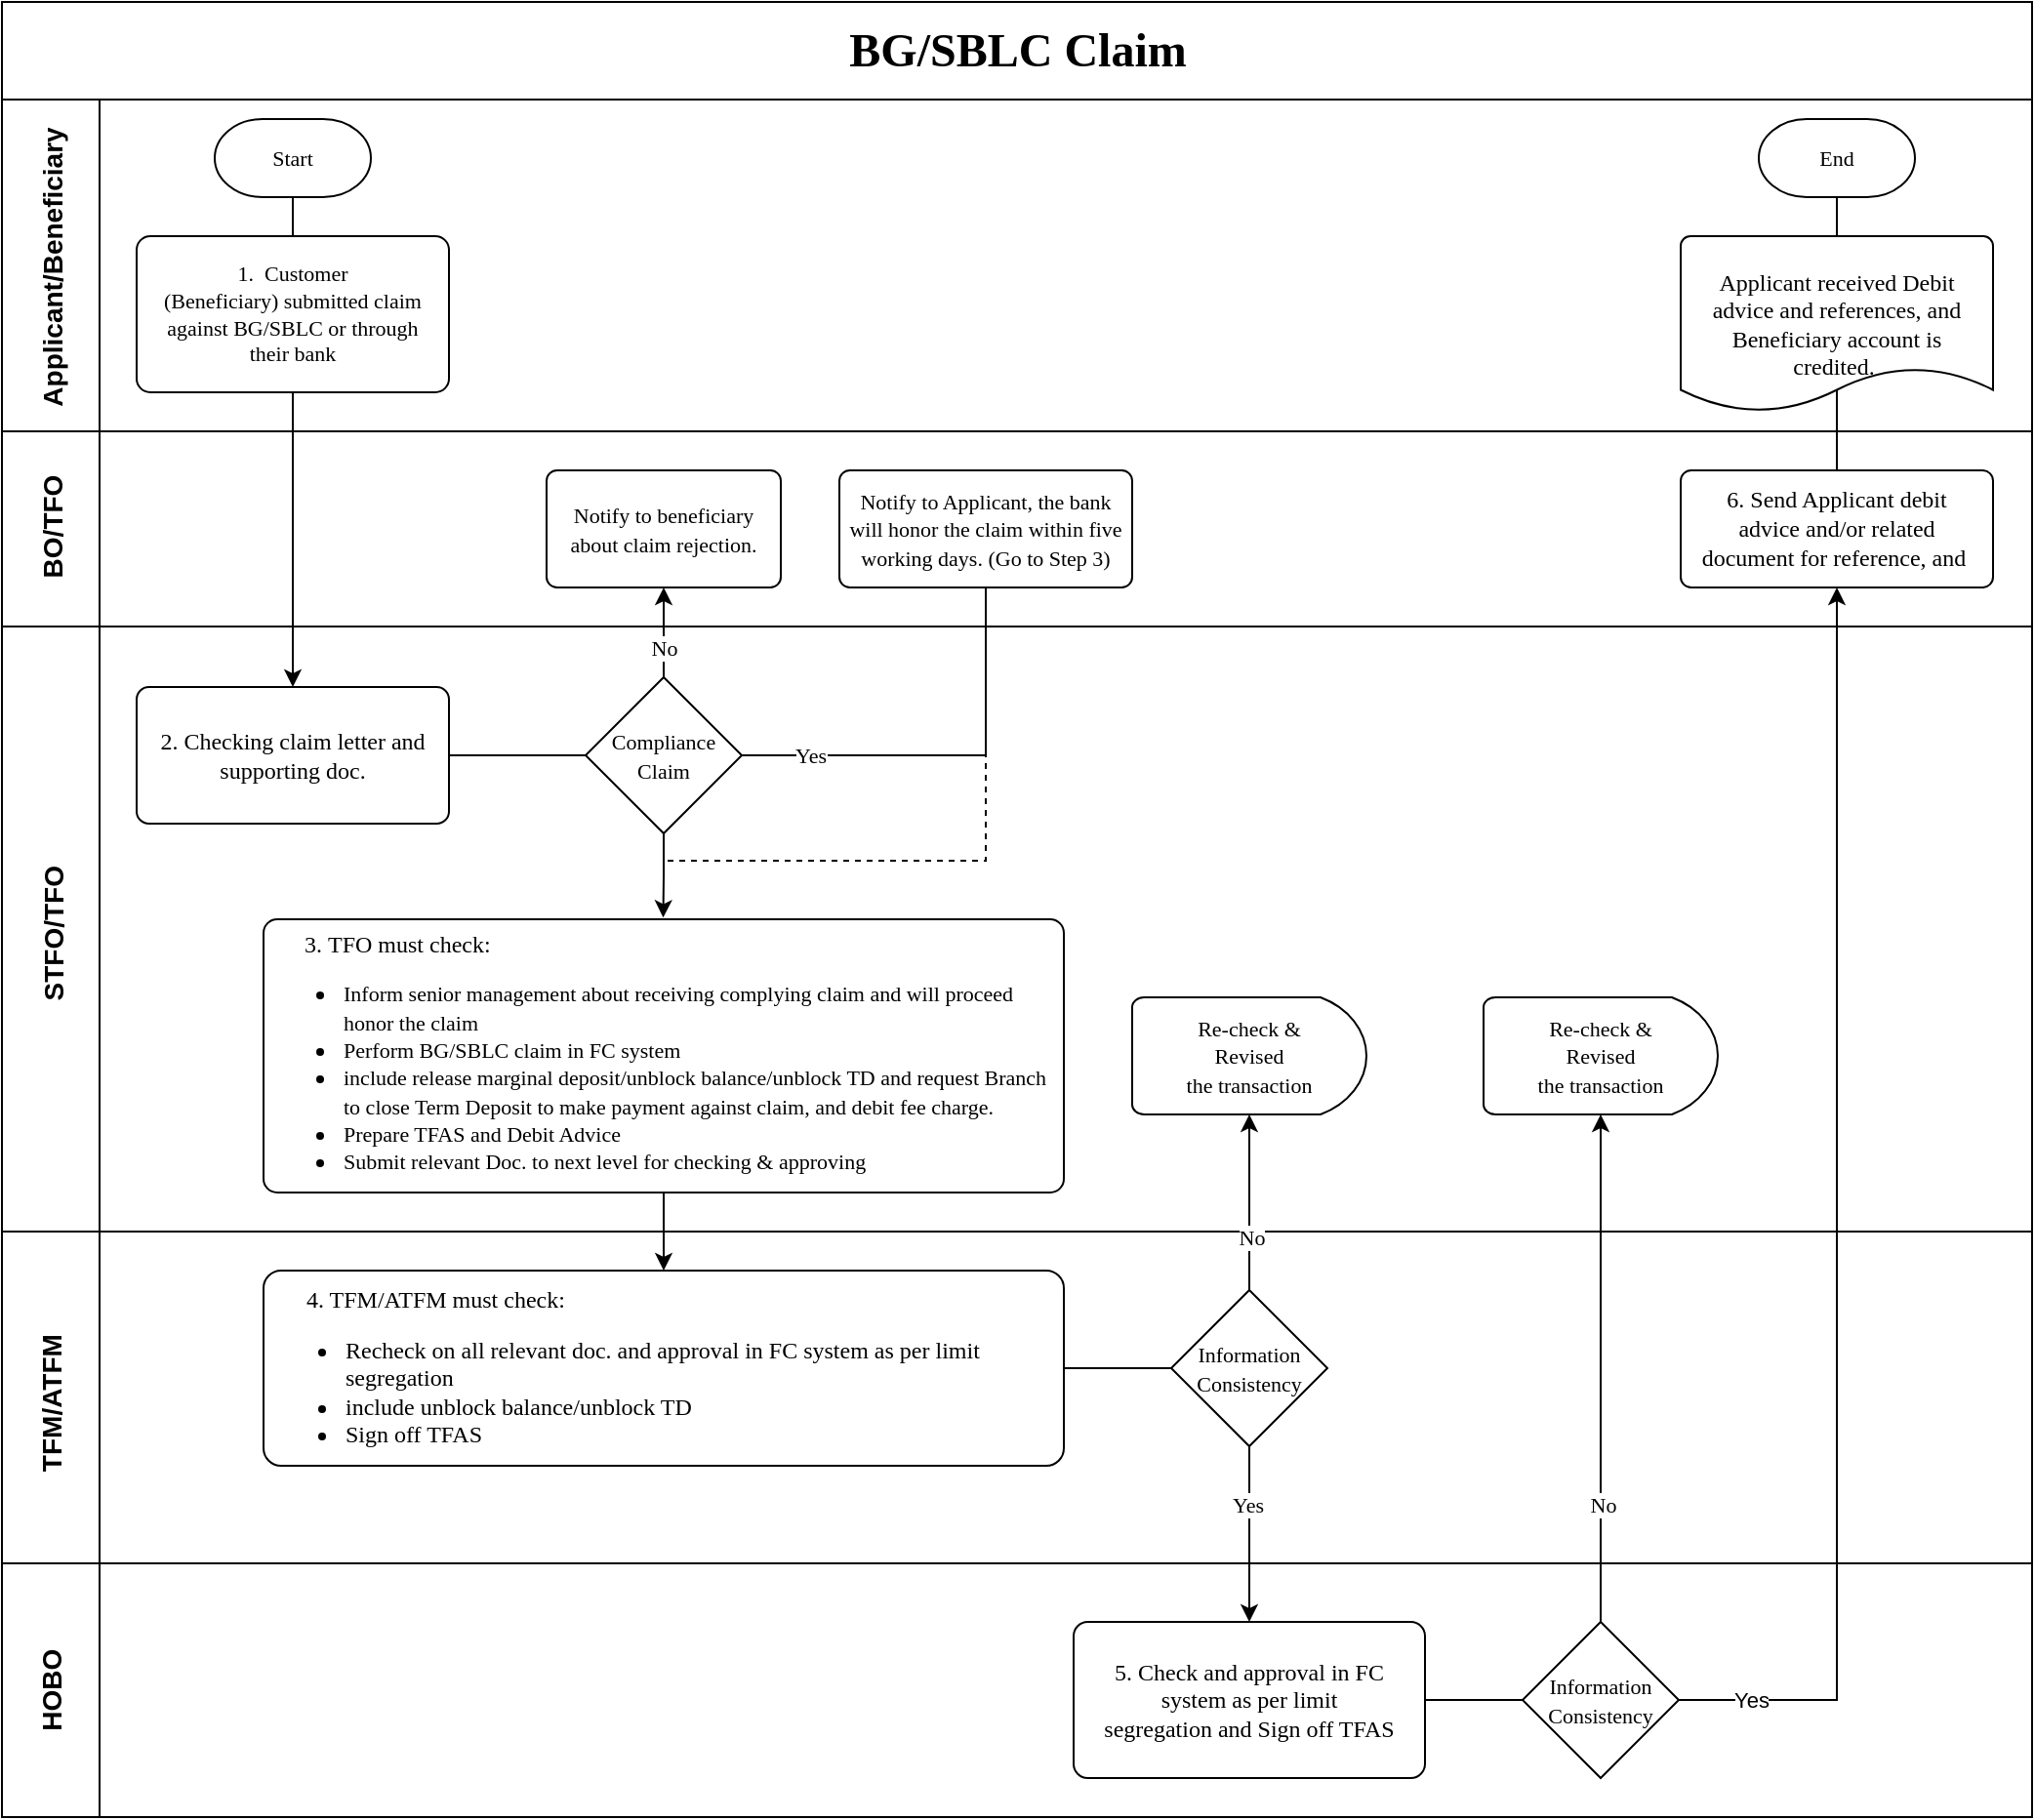 <mxfile version="25.0.3">
  <diagram name="Page-1" id="K2Ft-GB5REPkYJW7Gnac">
    <mxGraphModel dx="2316" dy="2378" grid="1" gridSize="10" guides="1" tooltips="1" connect="1" arrows="1" fold="1" page="1" pageScale="1" pageWidth="850" pageHeight="1100" math="0" shadow="0">
      <root>
        <mxCell id="0" />
        <mxCell id="1" parent="0" />
        <mxCell id="lWiCxJjzuaAZRDkpksAD-62" value="" style="rounded=0;whiteSpace=wrap;html=1;fontSize=1;" parent="1" vertex="1">
          <mxGeometry y="-290" width="1040" height="130" as="geometry" />
        </mxCell>
        <mxCell id="lWiCxJjzuaAZRDkpksAD-61" value="" style="rounded=0;whiteSpace=wrap;html=1;fontSize=1;" parent="1" vertex="1">
          <mxGeometry y="-460" width="1040" height="170" as="geometry" />
        </mxCell>
        <mxCell id="lWiCxJjzuaAZRDkpksAD-60" value="" style="rounded=0;whiteSpace=wrap;html=1;fontSize=1;" parent="1" vertex="1">
          <mxGeometry y="-770" width="1040" height="310" as="geometry" />
        </mxCell>
        <mxCell id="lWiCxJjzuaAZRDkpksAD-59" value="" style="rounded=0;whiteSpace=wrap;html=1;fontSize=1;" parent="1" vertex="1">
          <mxGeometry y="-870" width="1040" height="100" as="geometry" />
        </mxCell>
        <mxCell id="lWiCxJjzuaAZRDkpksAD-57" value="" style="rounded=0;whiteSpace=wrap;html=1;fontSize=1;fillColor=default;" parent="1" vertex="1">
          <mxGeometry y="-1040" width="1040" height="170" as="geometry" />
        </mxCell>
        <mxCell id="kFVHqrrAhFQWBblv3AdB-3" value="" style="edgeStyle=orthogonalEdgeStyle;rounded=0;orthogonalLoop=1;jettySize=auto;html=1;entryX=0.5;entryY=1;entryDx=0;entryDy=0;exitX=1;exitY=0.5;exitDx=0;exitDy=0;exitPerimeter=0;" parent="1" source="kFVHqrrAhFQWBblv3AdB-1" edge="1">
          <mxGeometry relative="1" as="geometry">
            <mxPoint x="504" y="-805" as="targetPoint" />
            <mxPoint x="179" y="-585" as="sourcePoint" />
            <Array as="points">
              <mxPoint x="504" y="-704" />
            </Array>
          </mxGeometry>
        </mxCell>
        <mxCell id="kFVHqrrAhFQWBblv3AdB-6" value="&lt;font face=&quot;Times New Roman&quot;&gt;Yes&lt;/font&gt;" style="edgeLabel;html=1;align=center;verticalAlign=middle;resizable=0;points=[];" parent="kFVHqrrAhFQWBblv3AdB-3" vertex="1" connectable="0">
          <mxGeometry x="-0.832" relative="1" as="geometry">
            <mxPoint x="16" as="offset" />
          </mxGeometry>
        </mxCell>
        <mxCell id="lWiCxJjzuaAZRDkpksAD-3" style="edgeStyle=orthogonalEdgeStyle;rounded=0;orthogonalLoop=1;jettySize=auto;html=1;exitX=0.5;exitY=0;exitDx=0;exitDy=0;exitPerimeter=0;entryX=0.5;entryY=1;entryDx=0;entryDy=0;" parent="1" source="kFVHqrrAhFQWBblv3AdB-1" target="kFVHqrrAhFQWBblv3AdB-5" edge="1">
          <mxGeometry relative="1" as="geometry" />
        </mxCell>
        <mxCell id="lWiCxJjzuaAZRDkpksAD-4" value="&lt;font face=&quot;Times New Roman&quot;&gt;No&lt;/font&gt;" style="edgeLabel;html=1;align=center;verticalAlign=middle;resizable=0;points=[];" parent="lWiCxJjzuaAZRDkpksAD-3" vertex="1" connectable="0">
          <mxGeometry x="-0.794" relative="1" as="geometry">
            <mxPoint y="-11" as="offset" />
          </mxGeometry>
        </mxCell>
        <mxCell id="kFVHqrrAhFQWBblv3AdB-1" value="&lt;font style=&quot;font-size: 11px;&quot; face=&quot;Times New Roman&quot;&gt;Compliance Claim&lt;/font&gt;" style="strokeWidth=1;html=1;shape=mxgraph.flowchart.decision;whiteSpace=wrap;" parent="1" vertex="1">
          <mxGeometry x="299" y="-744" width="80" height="80" as="geometry" />
        </mxCell>
        <mxCell id="lWiCxJjzuaAZRDkpksAD-20" style="edgeStyle=orthogonalEdgeStyle;rounded=0;orthogonalLoop=1;jettySize=auto;html=1;exitX=0.5;exitY=1;exitDx=0;exitDy=0;dashed=1;endArrow=none;endFill=0;" parent="1" source="kFVHqrrAhFQWBblv3AdB-2" edge="1">
          <mxGeometry relative="1" as="geometry">
            <mxPoint x="339" y="-650" as="targetPoint" />
            <Array as="points">
              <mxPoint x="504" y="-650" />
              <mxPoint x="339" y="-650" />
            </Array>
          </mxGeometry>
        </mxCell>
        <mxCell id="kFVHqrrAhFQWBblv3AdB-2" value="&lt;span style=&quot;font-family: &amp;quot;Times New Roman&amp;quot;;&quot;&gt;&lt;font style=&quot;font-size: 11px;&quot;&gt;Notify to Applicant, the bank will honor the claim within five working days. (Go to Step 3)&lt;/font&gt;&lt;/span&gt;" style="rounded=1;whiteSpace=wrap;html=1;strokeWidth=1;arcSize=9;" parent="1" vertex="1">
          <mxGeometry x="429" y="-850" width="150" height="60" as="geometry" />
        </mxCell>
        <mxCell id="kFVHqrrAhFQWBblv3AdB-5" value="&lt;span style=&quot;font-family: &amp;quot;Times New Roman&amp;quot;;&quot;&gt;&lt;font style=&quot;font-size: 11px;&quot;&gt;Notify to beneficiary about claim rejection.&lt;/font&gt;&lt;/span&gt;" style="rounded=1;whiteSpace=wrap;html=1;strokeWidth=1;arcSize=9;" parent="1" vertex="1">
          <mxGeometry x="279" y="-850" width="120" height="60" as="geometry" />
        </mxCell>
        <mxCell id="lWiCxJjzuaAZRDkpksAD-15" style="edgeStyle=orthogonalEdgeStyle;rounded=0;orthogonalLoop=1;jettySize=auto;html=1;exitX=0.5;exitY=1;exitDx=0;exitDy=0;exitPerimeter=0;entryX=0.5;entryY=0;entryDx=0;entryDy=0;endArrow=none;endFill=0;" parent="1" source="kFVHqrrAhFQWBblv3AdB-23" target="kFVHqrrAhFQWBblv3AdB-24" edge="1">
          <mxGeometry relative="1" as="geometry" />
        </mxCell>
        <mxCell id="kFVHqrrAhFQWBblv3AdB-23" value="&lt;font face=&quot;Times New Roman&quot;&gt;Start&lt;/font&gt;" style="strokeWidth=1;html=1;shape=mxgraph.flowchart.terminator;whiteSpace=wrap;fontSize=11;" parent="1" vertex="1">
          <mxGeometry x="109" y="-1030" width="80" height="40" as="geometry" />
        </mxCell>
        <mxCell id="lWiCxJjzuaAZRDkpksAD-14" style="edgeStyle=orthogonalEdgeStyle;rounded=0;orthogonalLoop=1;jettySize=auto;html=1;entryX=0.5;entryY=0;entryDx=0;entryDy=0;" parent="1" source="kFVHqrrAhFQWBblv3AdB-24" target="kFVHqrrAhFQWBblv3AdB-25" edge="1">
          <mxGeometry relative="1" as="geometry" />
        </mxCell>
        <mxCell id="kFVHqrrAhFQWBblv3AdB-24" value="&lt;p style=&quot;padding-left: 10px; padding-right: 10px; padding-top: 0px;&quot;&gt;&lt;font face=&quot;Times New Roman&quot;&gt;&lt;span style=&quot;text-indent: -24px; line-height: 12.267px;&quot;&gt;1.&lt;span style=&quot;font-variant-numeric: normal; font-variant-east-asian: normal; font-variant-alternates: normal; font-size-adjust: none; font-kerning: auto; font-optical-sizing: auto; font-feature-settings: normal; font-variation-settings: normal; font-variant-position: normal; font-stretch: normal; line-height: normal;&quot;&gt;&amp;nbsp;&lt;/span&gt;&lt;/span&gt;&lt;span style=&quot;text-indent: -0.25in; background-color: initial; line-height: 13.8px;&quot;&gt;&amp;nbsp;&lt;/span&gt;&lt;span style=&quot;line-height: 13.8px;&quot;&gt;Customer&lt;br&gt;(Beneficiary) submitted claim against BG/SBLC or through their bank&lt;/span&gt;&lt;/font&gt;&lt;/p&gt;" style="strokeWidth=1;html=1;shape=label;whiteSpace=wrap;size=0.124;align=center;rounded=1;absoluteArcSize=1;arcSize=14;fontSize=11;" parent="1" vertex="1">
          <mxGeometry x="69" y="-970" width="160" height="80" as="geometry" />
        </mxCell>
        <mxCell id="kFVHqrrAhFQWBblv3AdB-25" value="&lt;span style=&quot;font-family: &amp;quot;Times New Roman&amp;quot;;&quot;&gt;2. Checking claim letter and supporting doc.&lt;/span&gt;" style="rounded=1;whiteSpace=wrap;html=1;strokeWidth=1;arcSize=9;" parent="1" vertex="1">
          <mxGeometry x="69" y="-739" width="160" height="70" as="geometry" />
        </mxCell>
        <mxCell id="lWiCxJjzuaAZRDkpksAD-6" style="edgeStyle=orthogonalEdgeStyle;rounded=0;orthogonalLoop=1;jettySize=auto;html=1;entryX=0;entryY=0.5;entryDx=0;entryDy=0;entryPerimeter=0;endArrow=none;endFill=0;" parent="1" source="kFVHqrrAhFQWBblv3AdB-25" target="kFVHqrrAhFQWBblv3AdB-1" edge="1">
          <mxGeometry relative="1" as="geometry" />
        </mxCell>
        <mxCell id="lWiCxJjzuaAZRDkpksAD-45" style="edgeStyle=orthogonalEdgeStyle;rounded=0;orthogonalLoop=1;jettySize=auto;html=1;entryX=0.5;entryY=0;entryDx=0;entryDy=0;" parent="1" source="lWiCxJjzuaAZRDkpksAD-8" target="lWiCxJjzuaAZRDkpksAD-16" edge="1">
          <mxGeometry relative="1" as="geometry" />
        </mxCell>
        <mxCell id="lWiCxJjzuaAZRDkpksAD-8" value="&lt;p style=&quot;text-align: left; padding-left: 20px; padding-bottom: 0px; margin-top: 0px; line-height: 100%; padding-top: 30px;&quot;&gt;&lt;span style=&quot;background-color: initial; text-indent: -24px;&quot;&gt;&lt;font face=&quot;Times New Roman&quot;&gt;3.&amp;nbsp;TFO must check:&lt;/font&gt;&lt;/span&gt;&lt;/p&gt;&lt;p&gt;&lt;/p&gt;&lt;ul style=&quot;margin-top: 0px; padding-bottom: 20px; padding-left: 40px; margin-bottom: 0px; margin-left: 0px;&quot;&gt;&lt;li style=&quot;text-align: left;&quot;&gt;&lt;span style=&quot;font-family: &amp;quot;Times New Roman&amp;quot;; background-color: initial; font-size: 11px; text-indent: -0.25in;&quot;&gt;Inform senior management about receiving complying claim and will proceed honor the claim&lt;/span&gt;&lt;/li&gt;&lt;li style=&quot;text-align: left;&quot;&gt;&lt;span style=&quot;font-family: &amp;quot;Times New Roman&amp;quot;; background-color: initial; font-size: 11px;&quot;&gt;Perform BG/SBLC claim in FC system&lt;/span&gt;&lt;/li&gt;&lt;li style=&quot;text-align: left;&quot;&gt;&lt;span style=&quot;font-family: &amp;quot;Times New Roman&amp;quot;; background-color: initial; font-size: 11px;&quot;&gt;include release marginal deposit/unblock balance/unblock TD and request Branch to close Term Deposit to make payment against claim, and debit fee charge.&lt;/span&gt;&lt;/li&gt;&lt;li style=&quot;text-align: left;&quot;&gt;&lt;span style=&quot;font-family: &amp;quot;Times New Roman&amp;quot;; background-color: initial; font-size: 11px;&quot;&gt;Prepare TFAS and Debit Advice&lt;/span&gt;&lt;/li&gt;&lt;li style=&quot;text-align: left;&quot;&gt;&lt;span style=&quot;font-family: &amp;quot;Times New Roman&amp;quot;; background-color: initial; font-size: 11px; line-height: 100%;&quot;&gt;Submit relevant Doc. to next level&amp;nbsp;&lt;/span&gt;&lt;span style=&quot;font-family: &amp;quot;Times New Roman&amp;quot;; background-color: initial; font-size: 11px; line-height: 100%;&quot;&gt;for checking &amp;amp; approving&lt;/span&gt;&lt;/li&gt;&lt;/ul&gt;&lt;p&gt;&lt;/p&gt;&lt;p&gt;&lt;/p&gt;" style="rounded=1;whiteSpace=wrap;html=1;strokeWidth=1;arcSize=5;" parent="1" vertex="1">
          <mxGeometry x="134" y="-620" width="410" height="140" as="geometry" />
        </mxCell>
        <mxCell id="lWiCxJjzuaAZRDkpksAD-16" value="&lt;div style=&quot;padding-right: 20px; padding-left: 20px; padding-top: 10px;&quot;&gt;&lt;font face=&quot;Times New Roman&quot;&gt;4. TFM/ATFM must check:&lt;/font&gt;&lt;/div&gt;&lt;div&gt;&lt;ul&gt;&lt;li&gt;&lt;font face=&quot;Times New Roman&quot;&gt;Recheck on all relevant doc. and approval&amp;nbsp;in FC system as per limit segregation&lt;/font&gt;&lt;/li&gt;&lt;li&gt;&lt;font face=&quot;Times New Roman&quot;&gt;include unblock balance/unblock TD&lt;/font&gt;&lt;/li&gt;&lt;li&gt;&lt;font face=&quot;Times New Roman&quot;&gt;Sign off TFAS&lt;/font&gt;&lt;/li&gt;&lt;/ul&gt;&lt;/div&gt;" style="rounded=1;whiteSpace=wrap;html=1;strokeWidth=1;arcSize=9;align=left;" parent="1" vertex="1">
          <mxGeometry x="134" y="-440" width="410" height="100" as="geometry" />
        </mxCell>
        <mxCell id="lWiCxJjzuaAZRDkpksAD-22" style="edgeStyle=orthogonalEdgeStyle;rounded=0;orthogonalLoop=1;jettySize=auto;html=1;exitX=0.5;exitY=1;exitDx=0;exitDy=0;exitPerimeter=0;entryX=0.414;entryY=-0.006;entryDx=0;entryDy=0;entryPerimeter=0;" parent="1" source="kFVHqrrAhFQWBblv3AdB-1" edge="1">
          <mxGeometry relative="1" as="geometry">
            <mxPoint x="338.74" y="-620.84" as="targetPoint" />
          </mxGeometry>
        </mxCell>
        <mxCell id="lWiCxJjzuaAZRDkpksAD-26" value="" style="edgeStyle=orthogonalEdgeStyle;rounded=0;orthogonalLoop=1;jettySize=auto;html=1;" parent="1" source="lWiCxJjzuaAZRDkpksAD-23" target="lWiCxJjzuaAZRDkpksAD-25" edge="1">
          <mxGeometry relative="1" as="geometry" />
        </mxCell>
        <mxCell id="lWiCxJjzuaAZRDkpksAD-29" value="No" style="edgeLabel;html=1;align=center;verticalAlign=middle;resizable=0;points=[];fontFamily=Times New Roman;" parent="lWiCxJjzuaAZRDkpksAD-26" vertex="1" connectable="0">
          <mxGeometry x="-0.394" y="-1" relative="1" as="geometry">
            <mxPoint as="offset" />
          </mxGeometry>
        </mxCell>
        <mxCell id="lWiCxJjzuaAZRDkpksAD-28" value="" style="edgeStyle=orthogonalEdgeStyle;rounded=0;orthogonalLoop=1;jettySize=auto;html=1;" parent="1" source="lWiCxJjzuaAZRDkpksAD-23" target="lWiCxJjzuaAZRDkpksAD-27" edge="1">
          <mxGeometry relative="1" as="geometry" />
        </mxCell>
        <mxCell id="lWiCxJjzuaAZRDkpksAD-30" value="Yes" style="edgeLabel;html=1;align=center;verticalAlign=middle;resizable=0;points=[];fontFamily=Times New Roman;" parent="lWiCxJjzuaAZRDkpksAD-28" vertex="1" connectable="0">
          <mxGeometry x="-0.181" y="-1" relative="1" as="geometry">
            <mxPoint y="-7" as="offset" />
          </mxGeometry>
        </mxCell>
        <mxCell id="lWiCxJjzuaAZRDkpksAD-23" value="&lt;font style=&quot;font-size: 11px;&quot; face=&quot;Times New Roman&quot;&gt;Information&lt;/font&gt;&lt;div&gt;&lt;font style=&quot;font-size: 11px;&quot; face=&quot;Times New Roman&quot;&gt;Consistency&lt;/font&gt;&lt;/div&gt;" style="strokeWidth=1;html=1;shape=mxgraph.flowchart.decision;whiteSpace=wrap;spacingLeft=6;spacingRight=6;" parent="1" vertex="1">
          <mxGeometry x="599" y="-430" width="80" height="80" as="geometry" />
        </mxCell>
        <mxCell id="lWiCxJjzuaAZRDkpksAD-25" value="&lt;div&gt;&lt;font face=&quot;Times New Roman&quot; style=&quot;font-size: 11px;&quot;&gt;Re-check &amp;amp;&lt;/font&gt;&lt;/div&gt;&lt;div&gt;&lt;font face=&quot;Times New Roman&quot; style=&quot;font-size: 11px;&quot;&gt;Revised&lt;/font&gt;&lt;/div&gt;&lt;div&gt;&lt;font face=&quot;Times New Roman&quot; style=&quot;font-size: 11px;&quot;&gt;the transaction&lt;/font&gt;&lt;/div&gt;" style="rounded=1;whiteSpace=wrap;html=1;strokeWidth=1;spacingLeft=6;spacingRight=6;arcSize=9;shape=mxgraph.flowchart.delay;" parent="1" vertex="1">
          <mxGeometry x="579" y="-580" width="120" height="60" as="geometry" />
        </mxCell>
        <mxCell id="lWiCxJjzuaAZRDkpksAD-27" value="&lt;div&gt;&lt;font face=&quot;Times New Roman&quot;&gt;5. Check and approval&amp;nbsp;&lt;/font&gt;&lt;span style=&quot;font-family: &amp;quot;Times New Roman&amp;quot;; background-color: initial;&quot;&gt;in FC system as per&amp;nbsp;&lt;/span&gt;&lt;span style=&quot;font-family: &amp;quot;Times New Roman&amp;quot;; background-color: initial;&quot;&gt;limit segregation&amp;nbsp;&lt;/span&gt;&lt;span style=&quot;font-family: &amp;quot;Times New Roman&amp;quot;; background-color: initial;&quot;&gt;and Sign off TFAS&lt;/span&gt;&lt;/div&gt;" style="rounded=1;whiteSpace=wrap;html=1;strokeWidth=1;spacingLeft=6;spacingRight=6;arcSize=9;" parent="1" vertex="1">
          <mxGeometry x="549" y="-260" width="180" height="80" as="geometry" />
        </mxCell>
        <mxCell id="lWiCxJjzuaAZRDkpksAD-31" value="&lt;font style=&quot;font-size: 11px;&quot; face=&quot;Times New Roman&quot;&gt;Information&lt;/font&gt;&lt;div&gt;&lt;font style=&quot;font-size: 11px;&quot; face=&quot;Times New Roman&quot;&gt;Consistency&lt;/font&gt;&lt;/div&gt;" style="strokeWidth=1;html=1;shape=mxgraph.flowchart.decision;whiteSpace=wrap;spacingLeft=6;spacingRight=6;" parent="1" vertex="1">
          <mxGeometry x="779" y="-260" width="80" height="80" as="geometry" />
        </mxCell>
        <mxCell id="lWiCxJjzuaAZRDkpksAD-32" value="" style="edgeStyle=orthogonalEdgeStyle;rounded=0;orthogonalLoop=1;jettySize=auto;html=1;exitX=0.5;exitY=0;exitDx=0;exitDy=0;exitPerimeter=0;" parent="1" source="lWiCxJjzuaAZRDkpksAD-31" target="lWiCxJjzuaAZRDkpksAD-34" edge="1">
          <mxGeometry relative="1" as="geometry">
            <mxPoint x="819" y="-430" as="sourcePoint" />
          </mxGeometry>
        </mxCell>
        <mxCell id="lWiCxJjzuaAZRDkpksAD-33" value="No" style="edgeLabel;html=1;align=center;verticalAlign=middle;resizable=0;points=[];fontFamily=Times New Roman;" parent="lWiCxJjzuaAZRDkpksAD-32" vertex="1" connectable="0">
          <mxGeometry x="-0.394" y="-1" relative="1" as="geometry">
            <mxPoint y="19" as="offset" />
          </mxGeometry>
        </mxCell>
        <mxCell id="lWiCxJjzuaAZRDkpksAD-34" value="&lt;div&gt;&lt;font face=&quot;Times New Roman&quot; style=&quot;font-size: 11px;&quot;&gt;Re-check &amp;amp;&lt;/font&gt;&lt;/div&gt;&lt;div&gt;&lt;font face=&quot;Times New Roman&quot; style=&quot;font-size: 11px;&quot;&gt;Revised&lt;/font&gt;&lt;/div&gt;&lt;div&gt;&lt;font face=&quot;Times New Roman&quot; style=&quot;font-size: 11px;&quot;&gt;the transaction&lt;/font&gt;&lt;/div&gt;" style="rounded=1;whiteSpace=wrap;html=1;strokeWidth=1;spacingLeft=6;spacingRight=6;arcSize=9;shape=mxgraph.flowchart.delay;" parent="1" vertex="1">
          <mxGeometry x="759" y="-580" width="120" height="60" as="geometry" />
        </mxCell>
        <mxCell id="lWiCxJjzuaAZRDkpksAD-35" style="edgeStyle=orthogonalEdgeStyle;rounded=0;orthogonalLoop=1;jettySize=auto;html=1;exitX=1;exitY=0.5;exitDx=0;exitDy=0;entryX=0;entryY=0.5;entryDx=0;entryDy=0;entryPerimeter=0;endArrow=none;endFill=0;" parent="1" source="lWiCxJjzuaAZRDkpksAD-27" target="lWiCxJjzuaAZRDkpksAD-31" edge="1">
          <mxGeometry relative="1" as="geometry" />
        </mxCell>
        <mxCell id="lWiCxJjzuaAZRDkpksAD-36" style="edgeStyle=orthogonalEdgeStyle;rounded=0;orthogonalLoop=1;jettySize=auto;html=1;exitX=1;exitY=0.5;exitDx=0;exitDy=0;entryX=0;entryY=0.5;entryDx=0;entryDy=0;entryPerimeter=0;endArrow=none;endFill=0;" parent="1" source="lWiCxJjzuaAZRDkpksAD-16" target="lWiCxJjzuaAZRDkpksAD-23" edge="1">
          <mxGeometry relative="1" as="geometry" />
        </mxCell>
        <mxCell id="lWiCxJjzuaAZRDkpksAD-51" value="" style="edgeStyle=orthogonalEdgeStyle;rounded=0;orthogonalLoop=1;jettySize=auto;html=1;exitX=1;exitY=0.5;exitDx=0;exitDy=0;exitPerimeter=0;" parent="1" source="lWiCxJjzuaAZRDkpksAD-31" target="lWiCxJjzuaAZRDkpksAD-50" edge="1">
          <mxGeometry relative="1" as="geometry">
            <mxPoint x="820" y="-220" as="sourcePoint" />
          </mxGeometry>
        </mxCell>
        <mxCell id="lWiCxJjzuaAZRDkpksAD-55" value="Yes" style="edgeLabel;html=1;align=center;verticalAlign=middle;resizable=0;points=[];" parent="lWiCxJjzuaAZRDkpksAD-51" vertex="1" connectable="0">
          <mxGeometry x="-0.887" relative="1" as="geometry">
            <mxPoint as="offset" />
          </mxGeometry>
        </mxCell>
        <mxCell id="lWiCxJjzuaAZRDkpksAD-50" value="&lt;span style=&quot;font-family: &amp;quot;Times New Roman&amp;quot;; text-align: left; text-indent: -24px;&quot;&gt;6.&amp;nbsp;&lt;/span&gt;&lt;span style=&quot;font-family: &amp;quot;Times New Roman&amp;quot;; background-color: initial; text-indent: -0.25in; line-height: 13.8px;&quot;&gt;Send Applicant debit advice and/or related document for reference, and&amp;nbsp;&lt;/span&gt;" style="rounded=1;whiteSpace=wrap;html=1;strokeWidth=1;spacingLeft=6;spacingRight=6;arcSize=9;" parent="1" vertex="1">
          <mxGeometry x="860" y="-850" width="160" height="60" as="geometry" />
        </mxCell>
        <mxCell id="lWiCxJjzuaAZRDkpksAD-53" style="edgeStyle=orthogonalEdgeStyle;rounded=0;orthogonalLoop=1;jettySize=auto;html=1;exitX=0.5;exitY=1;exitDx=0;exitDy=0;exitPerimeter=0;entryX=0.5;entryY=0;entryDx=0;entryDy=0;endArrow=none;endFill=0;" parent="1" source="lWiCxJjzuaAZRDkpksAD-54" target="lWiCxJjzuaAZRDkpksAD-50" edge="1">
          <mxGeometry relative="1" as="geometry">
            <mxPoint x="940" y="-970" as="targetPoint" />
          </mxGeometry>
        </mxCell>
        <mxCell id="lWiCxJjzuaAZRDkpksAD-54" value="&lt;font face=&quot;Times New Roman&quot;&gt;End&lt;/font&gt;" style="strokeWidth=1;html=1;shape=mxgraph.flowchart.terminator;whiteSpace=wrap;fontSize=11;" parent="1" vertex="1">
          <mxGeometry x="900" y="-1030" width="80" height="40" as="geometry" />
        </mxCell>
        <mxCell id="lWiCxJjzuaAZRDkpksAD-58" value="" style="rounded=0;whiteSpace=wrap;html=1;fillColor=default;" parent="1" vertex="1">
          <mxGeometry y="-1090" width="1040" height="50" as="geometry" />
        </mxCell>
        <mxCell id="lWiCxJjzuaAZRDkpksAD-65" value="&lt;font face=&quot;Times New Roman&quot;&gt;BG/SBLC Claim&lt;/font&gt;" style="text;strokeColor=none;fillColor=none;html=1;fontSize=24;fontStyle=1;verticalAlign=middle;align=center;" parent="1" vertex="1">
          <mxGeometry x="415" y="-1085" width="210" height="40" as="geometry" />
        </mxCell>
        <mxCell id="lWiCxJjzuaAZRDkpksAD-70" value="" style="rounded=0;whiteSpace=wrap;html=1;fillColor=none;" parent="1" vertex="1">
          <mxGeometry y="-1040" width="50" height="880" as="geometry" />
        </mxCell>
        <UserObject label="Applicant/Beneficiary" placeholders="1" name="Variable" id="lWiCxJjzuaAZRDkpksAD-71">
          <mxCell style="text;html=1;strokeColor=none;fillColor=none;align=center;verticalAlign=middle;whiteSpace=wrap;overflow=hidden;fontStyle=1;fontSize=14;rotation=-90;" parent="1" vertex="1">
            <mxGeometry x="-61.25" y="-963.75" width="172.5" height="20" as="geometry" />
          </mxCell>
        </UserObject>
        <mxCell id="xGh8jG_f3CMO887eEB-3-1" value="&lt;p style=&quot;padding-right: 5px; padding-left: 5px;&quot;&gt;&lt;font face=&quot;Times New Roman&quot;&gt;Applicant received Debit advice and references, and Beneficiary account is credited.&amp;nbsp;&lt;/font&gt;&lt;/p&gt;" style="strokeWidth=1;html=1;shape=mxgraph.flowchart.document2;whiteSpace=wrap;size=0.25;" vertex="1" parent="1">
          <mxGeometry x="860" y="-970" width="160" height="90" as="geometry" />
        </mxCell>
        <UserObject label="BO/TFO" placeholders="1" name="Variable" id="xGh8jG_f3CMO887eEB-3-2">
          <mxCell style="text;html=1;strokeColor=none;fillColor=none;align=center;verticalAlign=middle;whiteSpace=wrap;overflow=hidden;fontStyle=1;fontSize=14;rotation=-90;" vertex="1" parent="1">
            <mxGeometry x="-26.4" y="-830.77" width="102.81" height="20" as="geometry" />
          </mxCell>
        </UserObject>
        <UserObject label="STFO/TFO" placeholders="1" name="Variable" id="xGh8jG_f3CMO887eEB-3-3">
          <mxCell style="text;html=1;strokeColor=none;fillColor=none;align=center;verticalAlign=middle;whiteSpace=wrap;overflow=hidden;fontStyle=1;fontSize=14;rotation=-90;" vertex="1" parent="1">
            <mxGeometry x="-126.59" y="-623.38" width="303.21" height="20" as="geometry" />
          </mxCell>
        </UserObject>
        <UserObject label="TFM/ATFM" placeholders="1" name="Variable" id="xGh8jG_f3CMO887eEB-3-4">
          <mxCell style="text;html=1;strokeColor=none;fillColor=none;align=center;verticalAlign=middle;whiteSpace=wrap;overflow=hidden;fontStyle=1;fontSize=14;rotation=-90;" vertex="1" parent="1">
            <mxGeometry x="-58.28" y="-381.69" width="166.59" height="20" as="geometry" />
          </mxCell>
        </UserObject>
        <UserObject label="HOBO" placeholders="1" name="Variable" id="xGh8jG_f3CMO887eEB-3-5">
          <mxCell style="text;html=1;strokeColor=none;fillColor=none;align=center;verticalAlign=middle;whiteSpace=wrap;overflow=hidden;fontStyle=1;fontSize=14;rotation=-90;" vertex="1" parent="1">
            <mxGeometry x="-37.28" y="-234.68" width="124.6" height="20" as="geometry" />
          </mxCell>
        </UserObject>
      </root>
    </mxGraphModel>
  </diagram>
</mxfile>
